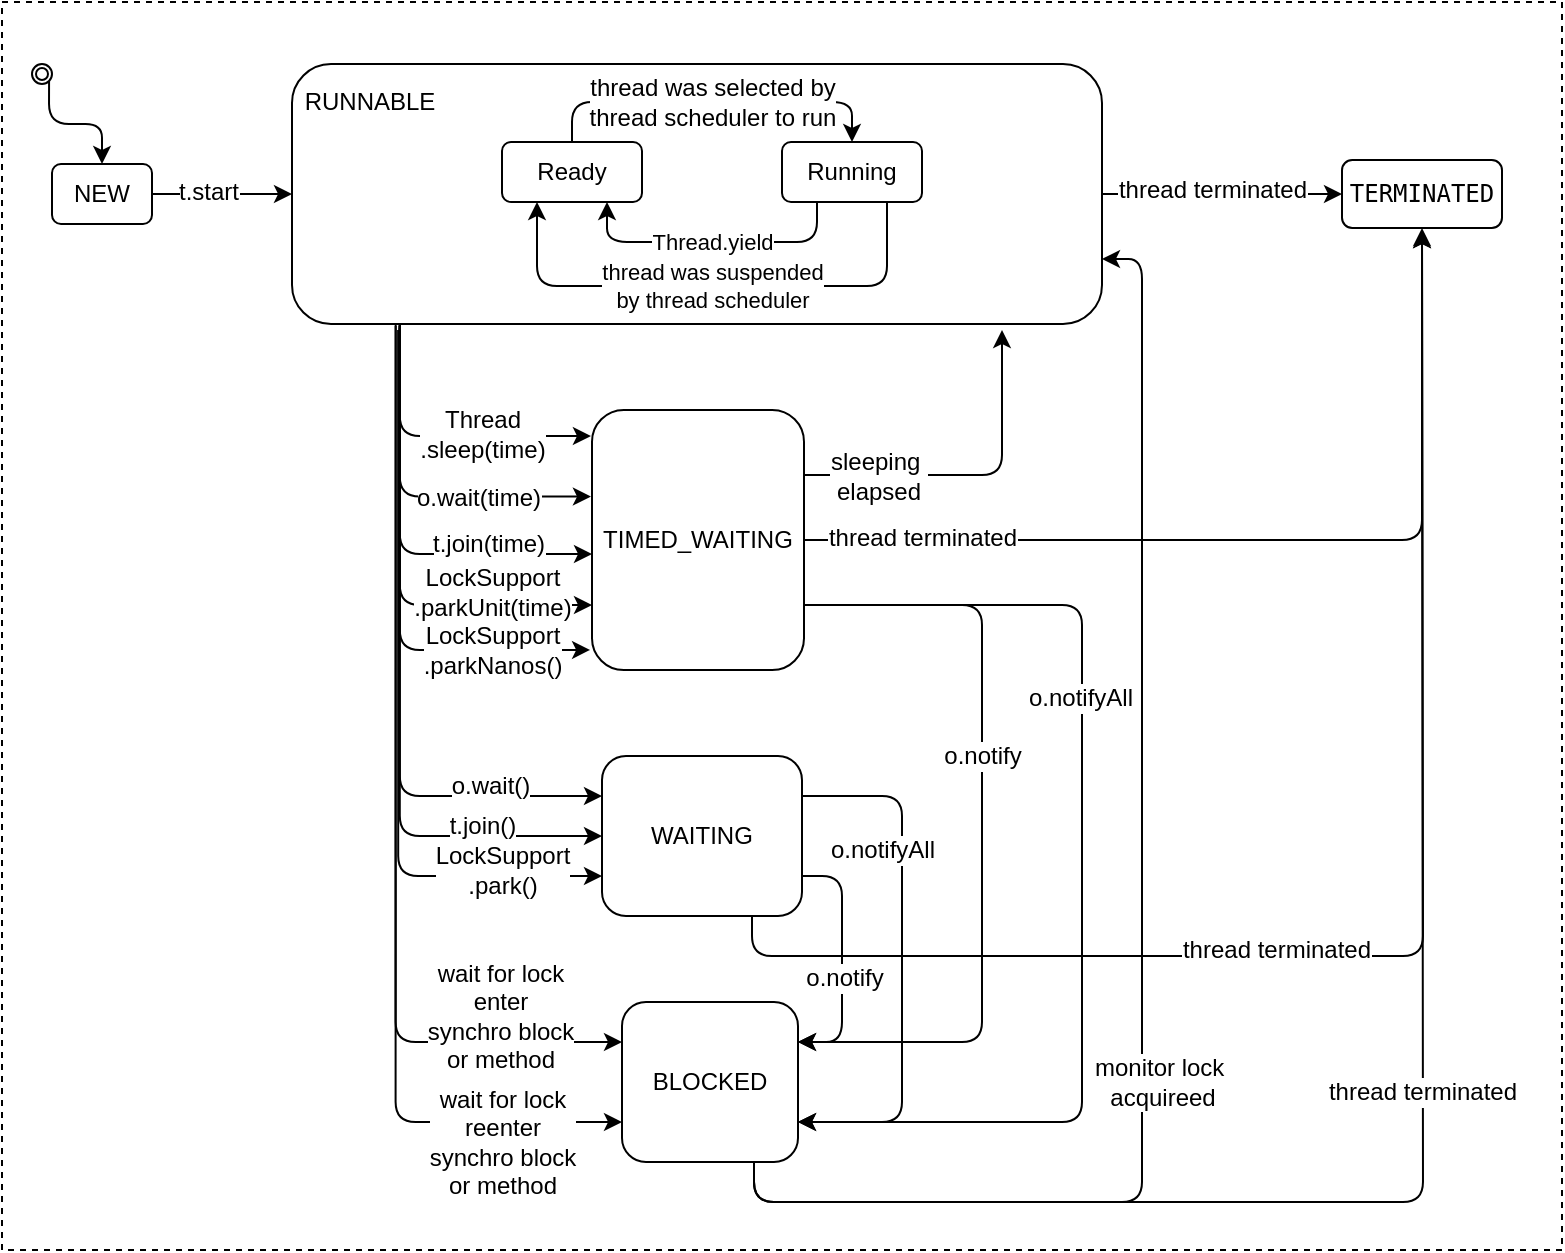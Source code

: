 <mxfile version="10.8.0" type="device"><diagram id="fmRp5C3F-gJS2RQ9OHcA" name="线程生命周期"><mxGraphModel dx="918" dy="631" grid="0" gridSize="10" guides="1" tooltips="1" connect="1" arrows="1" fold="1" page="1" pageScale="1" pageWidth="4681" pageHeight="3300" math="0" shadow="0"><root><mxCell id="0"/><mxCell id="1" parent="0"/><mxCell id="QrE_GgDP24SBFBSGf10S-70" value="" style="rounded=0;whiteSpace=wrap;html=1;dashed=1;" parent="1" vertex="1"><mxGeometry x="80" y="36" width="780" height="624" as="geometry"/></mxCell><mxCell id="QrE_GgDP24SBFBSGf10S-8" style="edgeStyle=orthogonalEdgeStyle;rounded=1;orthogonalLoop=1;jettySize=auto;html=1;exitX=1;exitY=0.5;exitDx=0;exitDy=0;entryX=0;entryY=0.5;entryDx=0;entryDy=0;" parent="1" source="QrE_GgDP24SBFBSGf10S-1" target="QrE_GgDP24SBFBSGf10S-5" edge="1"><mxGeometry relative="1" as="geometry"/></mxCell><mxCell id="QrE_GgDP24SBFBSGf10S-9" value="t.start" style="text;html=1;resizable=0;points=[];align=center;verticalAlign=middle;labelBackgroundColor=#ffffff;" parent="QrE_GgDP24SBFBSGf10S-8" vertex="1" connectable="0"><mxGeometry x="-0.2" y="1" relative="1" as="geometry"><mxPoint as="offset"/></mxGeometry></mxCell><mxCell id="QrE_GgDP24SBFBSGf10S-1" value="NEW" style="rounded=1;whiteSpace=wrap;html=1;" parent="1" vertex="1"><mxGeometry x="105" y="117" width="50" height="30" as="geometry"/></mxCell><mxCell id="QrE_GgDP24SBFBSGf10S-4" style="edgeStyle=orthogonalEdgeStyle;rounded=1;orthogonalLoop=1;jettySize=auto;html=1;exitX=1;exitY=1;exitDx=0;exitDy=0;entryX=0.5;entryY=0;entryDx=0;entryDy=0;" parent="1" source="QrE_GgDP24SBFBSGf10S-2" target="QrE_GgDP24SBFBSGf10S-1" edge="1"><mxGeometry relative="1" as="geometry"/></mxCell><mxCell id="QrE_GgDP24SBFBSGf10S-2" value="" style="ellipse;shape=doubleEllipse;whiteSpace=wrap;html=1;aspect=fixed;" parent="1" vertex="1"><mxGeometry x="95" y="67" width="10" height="10" as="geometry"/></mxCell><mxCell id="QrE_GgDP24SBFBSGf10S-16" style="edgeStyle=orthogonalEdgeStyle;rounded=1;orthogonalLoop=1;jettySize=auto;html=1;exitX=1;exitY=0.5;exitDx=0;exitDy=0;entryX=0;entryY=0.5;entryDx=0;entryDy=0;" parent="1" source="QrE_GgDP24SBFBSGf10S-5" target="QrE_GgDP24SBFBSGf10S-15" edge="1"><mxGeometry relative="1" as="geometry"/></mxCell><mxCell id="QrE_GgDP24SBFBSGf10S-17" value="thread terminated" style="text;html=1;resizable=0;points=[];align=center;verticalAlign=middle;labelBackgroundColor=#ffffff;" parent="QrE_GgDP24SBFBSGf10S-16" vertex="1" connectable="0"><mxGeometry x="-0.031" y="-1" relative="1" as="geometry"><mxPoint x="-3" y="-3" as="offset"/></mxGeometry></mxCell><mxCell id="QrE_GgDP24SBFBSGf10S-23" style="edgeStyle=orthogonalEdgeStyle;rounded=1;orthogonalLoop=1;jettySize=auto;html=1;exitX=0.133;exitY=1.008;exitDx=0;exitDy=0;entryX=-0.005;entryY=0.333;entryDx=0;entryDy=0;exitPerimeter=0;entryPerimeter=0;" parent="1" source="QrE_GgDP24SBFBSGf10S-5" target="QrE_GgDP24SBFBSGf10S-18" edge="1"><mxGeometry relative="1" as="geometry"/></mxCell><mxCell id="QrE_GgDP24SBFBSGf10S-29" value="o.wait(time)" style="text;html=1;resizable=0;points=[];align=center;verticalAlign=middle;labelBackgroundColor=#ffffff;" parent="QrE_GgDP24SBFBSGf10S-23" vertex="1" connectable="0"><mxGeometry x="0.377" relative="1" as="geometry"><mxPoint as="offset"/></mxGeometry></mxCell><mxCell id="QrE_GgDP24SBFBSGf10S-24" style="edgeStyle=orthogonalEdgeStyle;rounded=1;orthogonalLoop=1;jettySize=auto;html=1;exitX=0.133;exitY=1;exitDx=0;exitDy=0;entryX=0;entryY=0.554;entryDx=0;entryDy=0;exitPerimeter=0;entryPerimeter=0;" parent="1" source="QrE_GgDP24SBFBSGf10S-5" target="QrE_GgDP24SBFBSGf10S-18" edge="1"><mxGeometry relative="1" as="geometry"/></mxCell><mxCell id="QrE_GgDP24SBFBSGf10S-30" value="t.join(time)" style="text;html=1;resizable=0;points=[];align=center;verticalAlign=middle;labelBackgroundColor=#ffffff;" parent="QrE_GgDP24SBFBSGf10S-24" vertex="1" connectable="0"><mxGeometry y="35" relative="1" as="geometry"><mxPoint x="9" y="4" as="offset"/></mxGeometry></mxCell><mxCell id="QrE_GgDP24SBFBSGf10S-25" style="edgeStyle=orthogonalEdgeStyle;rounded=1;orthogonalLoop=1;jettySize=auto;html=1;exitX=0.133;exitY=1.008;exitDx=0;exitDy=0;entryX=0;entryY=0.75;entryDx=0;entryDy=0;exitPerimeter=0;" parent="1" source="QrE_GgDP24SBFBSGf10S-5" target="QrE_GgDP24SBFBSGf10S-18" edge="1"><mxGeometry relative="1" as="geometry"/></mxCell><mxCell id="QrE_GgDP24SBFBSGf10S-26" style="edgeStyle=orthogonalEdgeStyle;rounded=1;orthogonalLoop=1;jettySize=auto;html=1;exitX=0.133;exitY=1.015;exitDx=0;exitDy=0;entryX=-0.005;entryY=0.1;entryDx=0;entryDy=0;entryPerimeter=0;exitPerimeter=0;" parent="1" source="QrE_GgDP24SBFBSGf10S-5" target="QrE_GgDP24SBFBSGf10S-18" edge="1"><mxGeometry relative="1" as="geometry"/></mxCell><mxCell id="QrE_GgDP24SBFBSGf10S-28" value="Thread&lt;br&gt;.sleep(time)" style="text;html=1;resizable=0;points=[];align=center;verticalAlign=middle;labelBackgroundColor=#ffffff;" parent="QrE_GgDP24SBFBSGf10S-26" vertex="1" connectable="0"><mxGeometry x="0.206" y="1" relative="1" as="geometry"><mxPoint x="5" as="offset"/></mxGeometry></mxCell><mxCell id="QrE_GgDP24SBFBSGf10S-27" style="edgeStyle=orthogonalEdgeStyle;rounded=1;orthogonalLoop=1;jettySize=auto;html=1;exitX=0.133;exitY=0.992;exitDx=0;exitDy=0;entryX=-0.009;entryY=0.923;entryDx=0;entryDy=0;entryPerimeter=0;exitPerimeter=0;" parent="1" source="QrE_GgDP24SBFBSGf10S-5" target="QrE_GgDP24SBFBSGf10S-18" edge="1"><mxGeometry relative="1" as="geometry"/></mxCell><mxCell id="QrE_GgDP24SBFBSGf10S-32" value="LockSupport&lt;br&gt;.parkUnit(time)&lt;br&gt;" style="text;html=1;resizable=0;points=[];align=center;verticalAlign=middle;labelBackgroundColor=#ffffff;" parent="QrE_GgDP24SBFBSGf10S-27" vertex="1" connectable="0"><mxGeometry x="0.602" y="-2" relative="1" as="geometry"><mxPoint x="2" y="-31" as="offset"/></mxGeometry></mxCell><mxCell id="QrE_GgDP24SBFBSGf10S-72" value="LockSupport&lt;br&gt;.parkNanos()" style="text;html=1;resizable=0;points=[];align=center;verticalAlign=middle;labelBackgroundColor=#ffffff;" parent="QrE_GgDP24SBFBSGf10S-27" vertex="1" connectable="0"><mxGeometry x="0.622" relative="1" as="geometry"><mxPoint as="offset"/></mxGeometry></mxCell><mxCell id="QrE_GgDP24SBFBSGf10S-36" style="edgeStyle=orthogonalEdgeStyle;rounded=1;orthogonalLoop=1;jettySize=auto;html=1;exitX=0.133;exitY=0.992;exitDx=0;exitDy=0;entryX=0;entryY=0.25;entryDx=0;entryDy=0;exitPerimeter=0;" parent="1" source="QrE_GgDP24SBFBSGf10S-5" target="QrE_GgDP24SBFBSGf10S-33" edge="1"><mxGeometry relative="1" as="geometry"/></mxCell><mxCell id="QrE_GgDP24SBFBSGf10S-43" value="o.wait()" style="text;html=1;resizable=0;points=[];align=center;verticalAlign=middle;labelBackgroundColor=#ffffff;" parent="QrE_GgDP24SBFBSGf10S-36" vertex="1" connectable="0"><mxGeometry x="0.372" y="45" relative="1" as="geometry"><mxPoint as="offset"/></mxGeometry></mxCell><mxCell id="QrE_GgDP24SBFBSGf10S-37" style="edgeStyle=orthogonalEdgeStyle;rounded=1;orthogonalLoop=1;jettySize=auto;html=1;exitX=0.133;exitY=1.031;exitDx=0;exitDy=0;entryX=0;entryY=0.5;entryDx=0;entryDy=0;exitPerimeter=0;" parent="1" source="QrE_GgDP24SBFBSGf10S-5" target="QrE_GgDP24SBFBSGf10S-33" edge="1"><mxGeometry relative="1" as="geometry"/></mxCell><mxCell id="QrE_GgDP24SBFBSGf10S-44" value="t.join()" style="text;html=1;resizable=0;points=[];align=center;verticalAlign=middle;labelBackgroundColor=#ffffff;" parent="QrE_GgDP24SBFBSGf10S-37" vertex="1" connectable="0"><mxGeometry x="0.4" y="41" relative="1" as="geometry"><mxPoint as="offset"/></mxGeometry></mxCell><mxCell id="QrE_GgDP24SBFBSGf10S-38" style="edgeStyle=orthogonalEdgeStyle;rounded=1;orthogonalLoop=1;jettySize=auto;html=1;exitX=0.131;exitY=1.023;exitDx=0;exitDy=0;entryX=0;entryY=0.75;entryDx=0;entryDy=0;exitPerimeter=0;" parent="1" source="QrE_GgDP24SBFBSGf10S-5" target="QrE_GgDP24SBFBSGf10S-33" edge="1"><mxGeometry relative="1" as="geometry"/></mxCell><mxCell id="QrE_GgDP24SBFBSGf10S-45" value="LockSupport&lt;br&gt;.park()&lt;br&gt;" style="text;html=1;resizable=0;points=[];align=center;verticalAlign=middle;labelBackgroundColor=#ffffff;" parent="QrE_GgDP24SBFBSGf10S-38" vertex="1" connectable="0"><mxGeometry x="0.436" y="43" relative="1" as="geometry"><mxPoint x="9" y="1" as="offset"/></mxGeometry></mxCell><mxCell id="QrE_GgDP24SBFBSGf10S-41" style="edgeStyle=orthogonalEdgeStyle;rounded=1;orthogonalLoop=1;jettySize=auto;html=1;exitX=0.128;exitY=1.008;exitDx=0;exitDy=0;entryX=0;entryY=0.25;entryDx=0;entryDy=0;exitPerimeter=0;" parent="1" source="QrE_GgDP24SBFBSGf10S-5" target="QrE_GgDP24SBFBSGf10S-39" edge="1"><mxGeometry relative="1" as="geometry"/></mxCell><mxCell id="QrE_GgDP24SBFBSGf10S-47" value="wait for lock &lt;br&gt;enter&lt;br&gt;synchro block &lt;br&gt;or method&lt;br&gt;" style="text;html=1;resizable=0;points=[];align=center;verticalAlign=middle;labelBackgroundColor=#ffffff;" parent="QrE_GgDP24SBFBSGf10S-41" vertex="1" connectable="0"><mxGeometry x="0.538" y="40" relative="1" as="geometry"><mxPoint x="47" y="27" as="offset"/></mxGeometry></mxCell><mxCell id="QrE_GgDP24SBFBSGf10S-42" style="edgeStyle=orthogonalEdgeStyle;rounded=1;orthogonalLoop=1;jettySize=auto;html=1;exitX=0.128;exitY=0.992;exitDx=0;exitDy=0;entryX=0;entryY=0.75;entryDx=0;entryDy=0;exitPerimeter=0;" parent="1" source="QrE_GgDP24SBFBSGf10S-5" target="QrE_GgDP24SBFBSGf10S-39" edge="1"><mxGeometry relative="1" as="geometry"/></mxCell><mxCell id="QrE_GgDP24SBFBSGf10S-48" value="wait for lock &lt;br&gt;reenter&lt;br&gt;synchro block&lt;br&gt;or method" style="text;html=1;resizable=0;points=[];align=center;verticalAlign=middle;labelBackgroundColor=#ffffff;" parent="QrE_GgDP24SBFBSGf10S-42" vertex="1" connectable="0"><mxGeometry x="0.548" y="52" relative="1" as="geometry"><mxPoint x="1" y="13" as="offset"/></mxGeometry></mxCell><mxCell id="QrE_GgDP24SBFBSGf10S-5" value="" style="rounded=1;whiteSpace=wrap;html=1;" parent="1" vertex="1"><mxGeometry x="225" y="67" width="405" height="130" as="geometry"/></mxCell><mxCell id="QrE_GgDP24SBFBSGf10S-10" style="edgeStyle=orthogonalEdgeStyle;rounded=1;orthogonalLoop=1;jettySize=auto;html=1;exitX=0.5;exitY=0;exitDx=0;exitDy=0;entryX=0.5;entryY=0;entryDx=0;entryDy=0;" parent="1" source="QrE_GgDP24SBFBSGf10S-6" target="QrE_GgDP24SBFBSGf10S-7" edge="1"><mxGeometry relative="1" as="geometry"/></mxCell><mxCell id="QrE_GgDP24SBFBSGf10S-11" value="thread was selected by&lt;br&gt;thread scheduler to run&lt;br&gt;" style="text;html=1;resizable=0;points=[];align=center;verticalAlign=middle;labelBackgroundColor=#ffffff;" parent="QrE_GgDP24SBFBSGf10S-10" vertex="1" connectable="0"><mxGeometry x="-0.089" relative="1" as="geometry"><mxPoint x="8" as="offset"/></mxGeometry></mxCell><mxCell id="QrE_GgDP24SBFBSGf10S-6" value="Ready" style="rounded=1;whiteSpace=wrap;html=1;" parent="1" vertex="1"><mxGeometry x="330" y="106" width="70" height="30" as="geometry"/></mxCell><mxCell id="QrE_GgDP24SBFBSGf10S-12" value="Thread.yield" style="edgeStyle=orthogonalEdgeStyle;rounded=1;orthogonalLoop=1;jettySize=auto;html=1;exitX=0.25;exitY=1;exitDx=0;exitDy=0;entryX=0.75;entryY=1;entryDx=0;entryDy=0;" parent="1" source="QrE_GgDP24SBFBSGf10S-7" target="QrE_GgDP24SBFBSGf10S-6" edge="1"><mxGeometry relative="1" as="geometry"><Array as="points"><mxPoint x="488" y="156"/><mxPoint x="383" y="156"/></Array></mxGeometry></mxCell><mxCell id="QrE_GgDP24SBFBSGf10S-13" value="thread was suspended &lt;br&gt;by thread scheduler&lt;br&gt;" style="edgeStyle=orthogonalEdgeStyle;rounded=1;orthogonalLoop=1;jettySize=auto;html=1;exitX=0.75;exitY=1;exitDx=0;exitDy=0;entryX=0.25;entryY=1;entryDx=0;entryDy=0;" parent="1" source="QrE_GgDP24SBFBSGf10S-7" target="QrE_GgDP24SBFBSGf10S-6" edge="1"><mxGeometry relative="1" as="geometry"><Array as="points"><mxPoint x="523" y="178"/><mxPoint x="348" y="178"/></Array></mxGeometry></mxCell><mxCell id="QrE_GgDP24SBFBSGf10S-7" value="Running" style="rounded=1;whiteSpace=wrap;html=1;" parent="1" vertex="1"><mxGeometry x="470" y="106" width="70" height="30" as="geometry"/></mxCell><mxCell id="QrE_GgDP24SBFBSGf10S-14" value="&lt;span&gt;RUNNABLE&lt;/span&gt;" style="text;html=1;strokeColor=none;fillColor=none;align=center;verticalAlign=middle;whiteSpace=wrap;rounded=0;" parent="1" vertex="1"><mxGeometry x="234" y="76" width="60" height="20" as="geometry"/></mxCell><mxCell id="QrE_GgDP24SBFBSGf10S-15" value="&lt;pre&gt;&lt;span&gt;TERMINATED&lt;/span&gt;&lt;/pre&gt;" style="rounded=1;whiteSpace=wrap;html=1;" parent="1" vertex="1"><mxGeometry x="750" y="115" width="80" height="34" as="geometry"/></mxCell><mxCell id="QrE_GgDP24SBFBSGf10S-51" style="edgeStyle=orthogonalEdgeStyle;rounded=1;orthogonalLoop=1;jettySize=auto;html=1;exitX=1;exitY=0.25;exitDx=0;exitDy=0;" parent="1" source="QrE_GgDP24SBFBSGf10S-18" edge="1"><mxGeometry relative="1" as="geometry"><mxPoint x="580" y="200" as="targetPoint"/><Array as="points"><mxPoint x="580" y="273"/></Array></mxGeometry></mxCell><mxCell id="QrE_GgDP24SBFBSGf10S-67" value="sleeping&amp;nbsp;&lt;br&gt;elapsed" style="text;html=1;resizable=0;points=[];align=center;verticalAlign=middle;labelBackgroundColor=#ffffff;" parent="QrE_GgDP24SBFBSGf10S-51" vertex="1" connectable="0"><mxGeometry x="-0.57" relative="1" as="geometry"><mxPoint as="offset"/></mxGeometry></mxCell><mxCell id="QrE_GgDP24SBFBSGf10S-52" style="edgeStyle=orthogonalEdgeStyle;rounded=1;orthogonalLoop=1;jettySize=auto;html=1;exitX=1;exitY=0.5;exitDx=0;exitDy=0;entryX=0.5;entryY=1;entryDx=0;entryDy=0;" parent="1" source="QrE_GgDP24SBFBSGf10S-18" target="QrE_GgDP24SBFBSGf10S-15" edge="1"><mxGeometry relative="1" as="geometry"><mxPoint x="700" y="290" as="targetPoint"/></mxGeometry></mxCell><mxCell id="QrE_GgDP24SBFBSGf10S-66" value="thread terminated" style="text;html=1;resizable=0;points=[];align=center;verticalAlign=middle;labelBackgroundColor=#ffffff;" parent="QrE_GgDP24SBFBSGf10S-52" vertex="1" connectable="0"><mxGeometry x="-0.746" y="1" relative="1" as="geometry"><mxPoint as="offset"/></mxGeometry></mxCell><mxCell id="QrE_GgDP24SBFBSGf10S-54" style="edgeStyle=orthogonalEdgeStyle;rounded=1;orthogonalLoop=1;jettySize=auto;html=1;exitX=1;exitY=0.75;exitDx=0;exitDy=0;entryX=1;entryY=0.25;entryDx=0;entryDy=0;" parent="1" source="QrE_GgDP24SBFBSGf10S-18" target="QrE_GgDP24SBFBSGf10S-39" edge="1"><mxGeometry relative="1" as="geometry"><Array as="points"><mxPoint x="570" y="338"/><mxPoint x="570" y="556"/></Array></mxGeometry></mxCell><mxCell id="QrE_GgDP24SBFBSGf10S-60" value="o.notify" style="text;html=1;resizable=0;points=[];align=center;verticalAlign=middle;labelBackgroundColor=#ffffff;" parent="QrE_GgDP24SBFBSGf10S-54" vertex="1" connectable="0"><mxGeometry x="-0.564" y="-51" relative="1" as="geometry"><mxPoint x="2" y="24" as="offset"/></mxGeometry></mxCell><mxCell id="QrE_GgDP24SBFBSGf10S-55" style="edgeStyle=orthogonalEdgeStyle;rounded=1;orthogonalLoop=1;jettySize=auto;html=1;exitX=1;exitY=0.75;exitDx=0;exitDy=0;entryX=1;entryY=0.75;entryDx=0;entryDy=0;" parent="1" source="QrE_GgDP24SBFBSGf10S-18" target="QrE_GgDP24SBFBSGf10S-39" edge="1"><mxGeometry relative="1" as="geometry"><Array as="points"><mxPoint x="620" y="338"/><mxPoint x="620" y="596"/></Array></mxGeometry></mxCell><mxCell id="QrE_GgDP24SBFBSGf10S-61" value="o.notifyAll" style="text;html=1;resizable=0;points=[];align=center;verticalAlign=middle;labelBackgroundColor=#ffffff;" parent="QrE_GgDP24SBFBSGf10S-55" vertex="1" connectable="0"><mxGeometry x="-0.488" y="-46" relative="1" as="geometry"><mxPoint as="offset"/></mxGeometry></mxCell><mxCell id="QrE_GgDP24SBFBSGf10S-18" value="&lt;span&gt;TIMED_WAITING&lt;/span&gt;" style="rounded=1;whiteSpace=wrap;html=1;" parent="1" vertex="1"><mxGeometry x="375" y="240" width="106" height="130" as="geometry"/></mxCell><mxCell id="QrE_GgDP24SBFBSGf10S-56" style="edgeStyle=orthogonalEdgeStyle;rounded=1;orthogonalLoop=1;jettySize=auto;html=1;exitX=1;exitY=0.75;exitDx=0;exitDy=0;entryX=1;entryY=0.25;entryDx=0;entryDy=0;" parent="1" source="QrE_GgDP24SBFBSGf10S-33" target="QrE_GgDP24SBFBSGf10S-39" edge="1"><mxGeometry relative="1" as="geometry"/></mxCell><mxCell id="QrE_GgDP24SBFBSGf10S-58" value="o.notify" style="text;html=1;resizable=0;points=[];align=center;verticalAlign=middle;labelBackgroundColor=#ffffff;" parent="QrE_GgDP24SBFBSGf10S-56" vertex="1" connectable="0"><mxGeometry x="0.008" y="1" relative="1" as="geometry"><mxPoint y="8" as="offset"/></mxGeometry></mxCell><mxCell id="QrE_GgDP24SBFBSGf10S-57" style="edgeStyle=orthogonalEdgeStyle;rounded=1;orthogonalLoop=1;jettySize=auto;html=1;exitX=1;exitY=0.25;exitDx=0;exitDy=0;entryX=1;entryY=0.75;entryDx=0;entryDy=0;" parent="1" source="QrE_GgDP24SBFBSGf10S-33" target="QrE_GgDP24SBFBSGf10S-39" edge="1"><mxGeometry relative="1" as="geometry"><Array as="points"><mxPoint x="530" y="433"/><mxPoint x="530" y="596"/></Array></mxGeometry></mxCell><mxCell id="QrE_GgDP24SBFBSGf10S-59" value="o.notifyAll" style="text;html=1;resizable=0;points=[];align=center;verticalAlign=middle;labelBackgroundColor=#ffffff;" parent="QrE_GgDP24SBFBSGf10S-57" vertex="1" connectable="0"><mxGeometry x="-0.826" y="4" relative="1" as="geometry"><mxPoint x="17" y="31" as="offset"/></mxGeometry></mxCell><mxCell id="QrE_GgDP24SBFBSGf10S-68" style="edgeStyle=orthogonalEdgeStyle;rounded=1;orthogonalLoop=1;jettySize=auto;html=1;exitX=0.75;exitY=1;exitDx=0;exitDy=0;" parent="1" source="QrE_GgDP24SBFBSGf10S-33" edge="1"><mxGeometry relative="1" as="geometry"><mxPoint x="790" y="150" as="targetPoint"/></mxGeometry></mxCell><mxCell id="QrE_GgDP24SBFBSGf10S-69" value="thread terminated" style="text;html=1;resizable=0;points=[];align=center;verticalAlign=middle;labelBackgroundColor=#ffffff;" parent="QrE_GgDP24SBFBSGf10S-68" vertex="1" connectable="0"><mxGeometry x="-0.217" y="3" relative="1" as="geometry"><mxPoint as="offset"/></mxGeometry></mxCell><mxCell id="QrE_GgDP24SBFBSGf10S-33" value="&lt;span&gt;WAITING&lt;/span&gt;" style="rounded=1;whiteSpace=wrap;html=1;" parent="1" vertex="1"><mxGeometry x="380" y="413" width="100" height="80" as="geometry"/></mxCell><mxCell id="QrE_GgDP24SBFBSGf10S-62" style="edgeStyle=orthogonalEdgeStyle;rounded=1;orthogonalLoop=1;jettySize=auto;html=1;exitX=0.75;exitY=1;exitDx=0;exitDy=0;entryX=1;entryY=0.75;entryDx=0;entryDy=0;" parent="1" source="QrE_GgDP24SBFBSGf10S-39" target="QrE_GgDP24SBFBSGf10S-5" edge="1"><mxGeometry relative="1" as="geometry"><mxPoint x="670" y="350" as="targetPoint"/><Array as="points"><mxPoint x="456" y="636"/><mxPoint x="650" y="636"/><mxPoint x="650" y="165"/></Array></mxGeometry></mxCell><mxCell id="QrE_GgDP24SBFBSGf10S-64" value="monitor lock&amp;nbsp;&lt;br&gt;acquireed&lt;br&gt;" style="text;html=1;resizable=0;points=[];align=center;verticalAlign=middle;labelBackgroundColor=#ffffff;" parent="QrE_GgDP24SBFBSGf10S-62" vertex="1" connectable="0"><mxGeometry x="-0.211" y="-2" relative="1" as="geometry"><mxPoint x="8" y="4" as="offset"/></mxGeometry></mxCell><mxCell id="QrE_GgDP24SBFBSGf10S-63" style="edgeStyle=orthogonalEdgeStyle;rounded=1;orthogonalLoop=1;jettySize=auto;html=1;exitX=0.75;exitY=1;exitDx=0;exitDy=0;" parent="1" source="QrE_GgDP24SBFBSGf10S-39" edge="1"><mxGeometry relative="1" as="geometry"><mxPoint x="790" y="150" as="targetPoint"/></mxGeometry></mxCell><mxCell id="QrE_GgDP24SBFBSGf10S-65" value="thread terminated" style="text;html=1;resizable=0;points=[];align=center;verticalAlign=middle;labelBackgroundColor=#ffffff;" parent="QrE_GgDP24SBFBSGf10S-63" vertex="1" connectable="0"><mxGeometry x="-0.026" y="1" relative="1" as="geometry"><mxPoint as="offset"/></mxGeometry></mxCell><mxCell id="QrE_GgDP24SBFBSGf10S-39" value="&lt;span&gt;BLOCKED&lt;/span&gt;&lt;br&gt;" style="rounded=1;whiteSpace=wrap;html=1;" parent="1" vertex="1"><mxGeometry x="390" y="536" width="88" height="80" as="geometry"/></mxCell></root></mxGraphModel></diagram><diagram id="waSFd86RqWUVLajTab-d" name="线程堆栈信息"><mxGraphModel dx="918" dy="631" grid="0" gridSize="10" guides="1" tooltips="1" connect="1" arrows="1" fold="1" page="1" pageScale="1" pageWidth="4681" pageHeight="3300" math="0" shadow="0"><root><mxCell id="khhETutedpKwwPQ6U8Lo-0"/><mxCell id="khhETutedpKwwPQ6U8Lo-1" parent="khhETutedpKwwPQ6U8Lo-0"/><mxCell id="khhETutedpKwwPQ6U8Lo-19" value="" style="rounded=0;whiteSpace=wrap;html=1;dashed=1;" vertex="1" parent="khhETutedpKwwPQ6U8Lo-1"><mxGeometry x="220" y="70" width="600" height="200" as="geometry"/></mxCell><mxCell id="khhETutedpKwwPQ6U8Lo-2" value="&quot;main&quot; #1 prio=5 os_prio=31 tid=0x00007fd676809800 nid=0x1803 runnable [0x000070000f7a1000]" style="text;html=1;strokeColor=none;fillColor=none;align=center;verticalAlign=middle;whiteSpace=wrap;rounded=0;" vertex="1" parent="khhETutedpKwwPQ6U8Lo-1"><mxGeometry x="220" y="80" width="550" height="20" as="geometry"/></mxCell><mxCell id="khhETutedpKwwPQ6U8Lo-7" style="edgeStyle=orthogonalEdgeStyle;rounded=1;orthogonalLoop=1;jettySize=auto;html=1;exitX=0;exitY=0.5;exitDx=0;exitDy=0;entryX=0.036;entryY=1;entryDx=0;entryDy=0;entryPerimeter=0;" edge="1" parent="khhETutedpKwwPQ6U8Lo-1" source="khhETutedpKwwPQ6U8Lo-3" target="khhETutedpKwwPQ6U8Lo-2"><mxGeometry relative="1" as="geometry"><mxPoint x="240" y="110" as="targetPoint"/><Array as="points"><mxPoint x="240" y="260"/></Array></mxGeometry></mxCell><mxCell id="khhETutedpKwwPQ6U8Lo-3" value="线程名称" style="text;html=1;strokeColor=none;fillColor=none;align=center;verticalAlign=middle;whiteSpace=wrap;rounded=0;" vertex="1" parent="khhETutedpKwwPQ6U8Lo-1"><mxGeometry x="390" y="250" width="80" height="20" as="geometry"/></mxCell><mxCell id="khhETutedpKwwPQ6U8Lo-8" style="edgeStyle=orthogonalEdgeStyle;rounded=1;orthogonalLoop=1;jettySize=auto;html=1;exitX=0;exitY=0.5;exitDx=0;exitDy=0;entryX=0.142;entryY=1.05;entryDx=0;entryDy=0;entryPerimeter=0;" edge="1" parent="khhETutedpKwwPQ6U8Lo-1" source="khhETutedpKwwPQ6U8Lo-6" target="khhETutedpKwwPQ6U8Lo-2"><mxGeometry relative="1" as="geometry"/></mxCell><mxCell id="khhETutedpKwwPQ6U8Lo-6" value="线程优先级" style="text;html=1;strokeColor=none;fillColor=none;align=center;verticalAlign=middle;whiteSpace=wrap;rounded=0;" vertex="1" parent="khhETutedpKwwPQ6U8Lo-1"><mxGeometry x="452.5" y="230" width="85" height="20" as="geometry"/></mxCell><mxCell id="khhETutedpKwwPQ6U8Lo-10" style="edgeStyle=orthogonalEdgeStyle;rounded=1;orthogonalLoop=1;jettySize=auto;html=1;exitX=0;exitY=0.5;exitDx=0;exitDy=0;entryX=0.309;entryY=1;entryDx=0;entryDy=0;entryPerimeter=0;" edge="1" parent="khhETutedpKwwPQ6U8Lo-1" source="khhETutedpKwwPQ6U8Lo-9" target="khhETutedpKwwPQ6U8Lo-2"><mxGeometry relative="1" as="geometry"/></mxCell><mxCell id="khhETutedpKwwPQ6U8Lo-9" value="线程ID" style="text;html=1;strokeColor=none;fillColor=none;align=center;verticalAlign=middle;whiteSpace=wrap;rounded=0;" vertex="1" parent="khhETutedpKwwPQ6U8Lo-1"><mxGeometry x="530" y="178.5" width="60" height="20" as="geometry"/></mxCell><mxCell id="khhETutedpKwwPQ6U8Lo-12" style="edgeStyle=orthogonalEdgeStyle;rounded=1;orthogonalLoop=1;jettySize=auto;html=1;exitX=0;exitY=0.5;exitDx=0;exitDy=0;entryX=0.218;entryY=1.1;entryDx=0;entryDy=0;entryPerimeter=0;" edge="1" parent="khhETutedpKwwPQ6U8Lo-1" source="khhETutedpKwwPQ6U8Lo-11" target="khhETutedpKwwPQ6U8Lo-2"><mxGeometry relative="1" as="geometry"/></mxCell><mxCell id="khhETutedpKwwPQ6U8Lo-11" value="系统线程优先级" style="text;html=1;strokeColor=none;fillColor=none;align=center;verticalAlign=middle;whiteSpace=wrap;rounded=0;" vertex="1" parent="khhETutedpKwwPQ6U8Lo-1"><mxGeometry x="480" y="207" width="100" height="20" as="geometry"/></mxCell><mxCell id="khhETutedpKwwPQ6U8Lo-14" style="edgeStyle=orthogonalEdgeStyle;rounded=1;orthogonalLoop=1;jettySize=auto;html=1;exitX=0;exitY=0.5;exitDx=0;exitDy=0;entryX=0.576;entryY=0.95;entryDx=0;entryDy=0;entryPerimeter=0;" edge="1" parent="khhETutedpKwwPQ6U8Lo-1" source="khhETutedpKwwPQ6U8Lo-13" target="khhETutedpKwwPQ6U8Lo-2"><mxGeometry relative="1" as="geometry"/></mxCell><mxCell id="khhETutedpKwwPQ6U8Lo-13" value="系统线程ID" style="text;html=1;strokeColor=none;fillColor=none;align=center;verticalAlign=middle;whiteSpace=wrap;rounded=0;" vertex="1" parent="khhETutedpKwwPQ6U8Lo-1"><mxGeometry x="580" y="150" width="80" height="20" as="geometry"/></mxCell><mxCell id="khhETutedpKwwPQ6U8Lo-16" style="edgeStyle=orthogonalEdgeStyle;rounded=1;orthogonalLoop=1;jettySize=auto;html=1;exitX=0;exitY=0.5;exitDx=0;exitDy=0;entryX=0.718;entryY=1;entryDx=0;entryDy=0;entryPerimeter=0;" edge="1" parent="khhETutedpKwwPQ6U8Lo-1" source="khhETutedpKwwPQ6U8Lo-15" target="khhETutedpKwwPQ6U8Lo-2"><mxGeometry relative="1" as="geometry"/></mxCell><mxCell id="khhETutedpKwwPQ6U8Lo-15" value="线程状态" style="text;html=1;strokeColor=none;fillColor=none;align=center;verticalAlign=middle;whiteSpace=wrap;rounded=0;" vertex="1" parent="khhETutedpKwwPQ6U8Lo-1"><mxGeometry x="650" y="130" width="80" height="20" as="geometry"/></mxCell><mxCell id="khhETutedpKwwPQ6U8Lo-18" style="edgeStyle=orthogonalEdgeStyle;rounded=1;orthogonalLoop=1;jettySize=auto;html=1;exitX=0;exitY=0.5;exitDx=0;exitDy=0;entryX=0.804;entryY=0.95;entryDx=0;entryDy=0;entryPerimeter=0;" edge="1" parent="khhETutedpKwwPQ6U8Lo-1" source="khhETutedpKwwPQ6U8Lo-17" target="khhETutedpKwwPQ6U8Lo-2"><mxGeometry relative="1" as="geometry"/></mxCell><mxCell id="khhETutedpKwwPQ6U8Lo-17" value="线程占用内存地址" style="text;html=1;strokeColor=none;fillColor=none;align=center;verticalAlign=middle;whiteSpace=wrap;rounded=0;" vertex="1" parent="khhETutedpKwwPQ6U8Lo-1"><mxGeometry x="710" y="110" width="110" height="20" as="geometry"/></mxCell></root></mxGraphModel></diagram></mxfile>